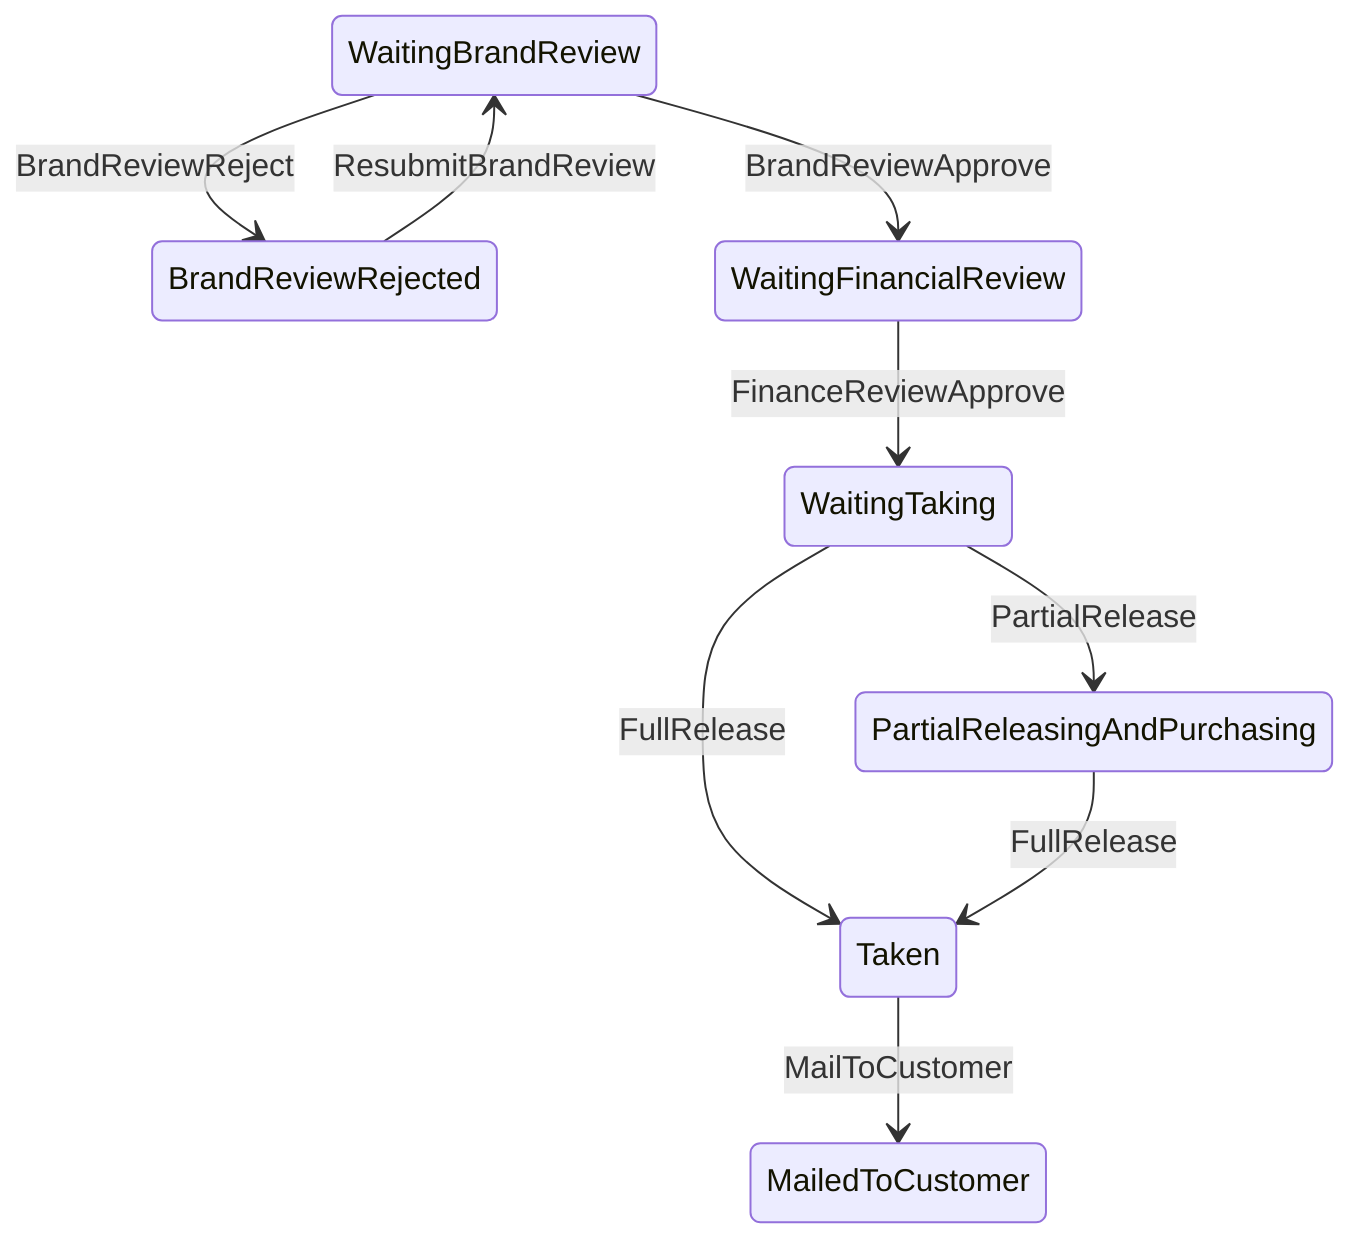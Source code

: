 stateDiagram-v2
WaitingBrandReview --> BrandReviewRejected : BrandReviewReject
BrandReviewRejected --> WaitingBrandReview : ResubmitBrandReview
WaitingBrandReview --> WaitingFinancialReview : BrandReviewApprove
WaitingFinancialReview --> WaitingTaking : FinanceReviewApprove
WaitingTaking --> PartialReleasingAndPurchasing : PartialRelease
WaitingTaking --> Taken : FullRelease
PartialReleasingAndPurchasing --> Taken : FullRelease
Taken --> MailedToCustomer : MailToCustomer